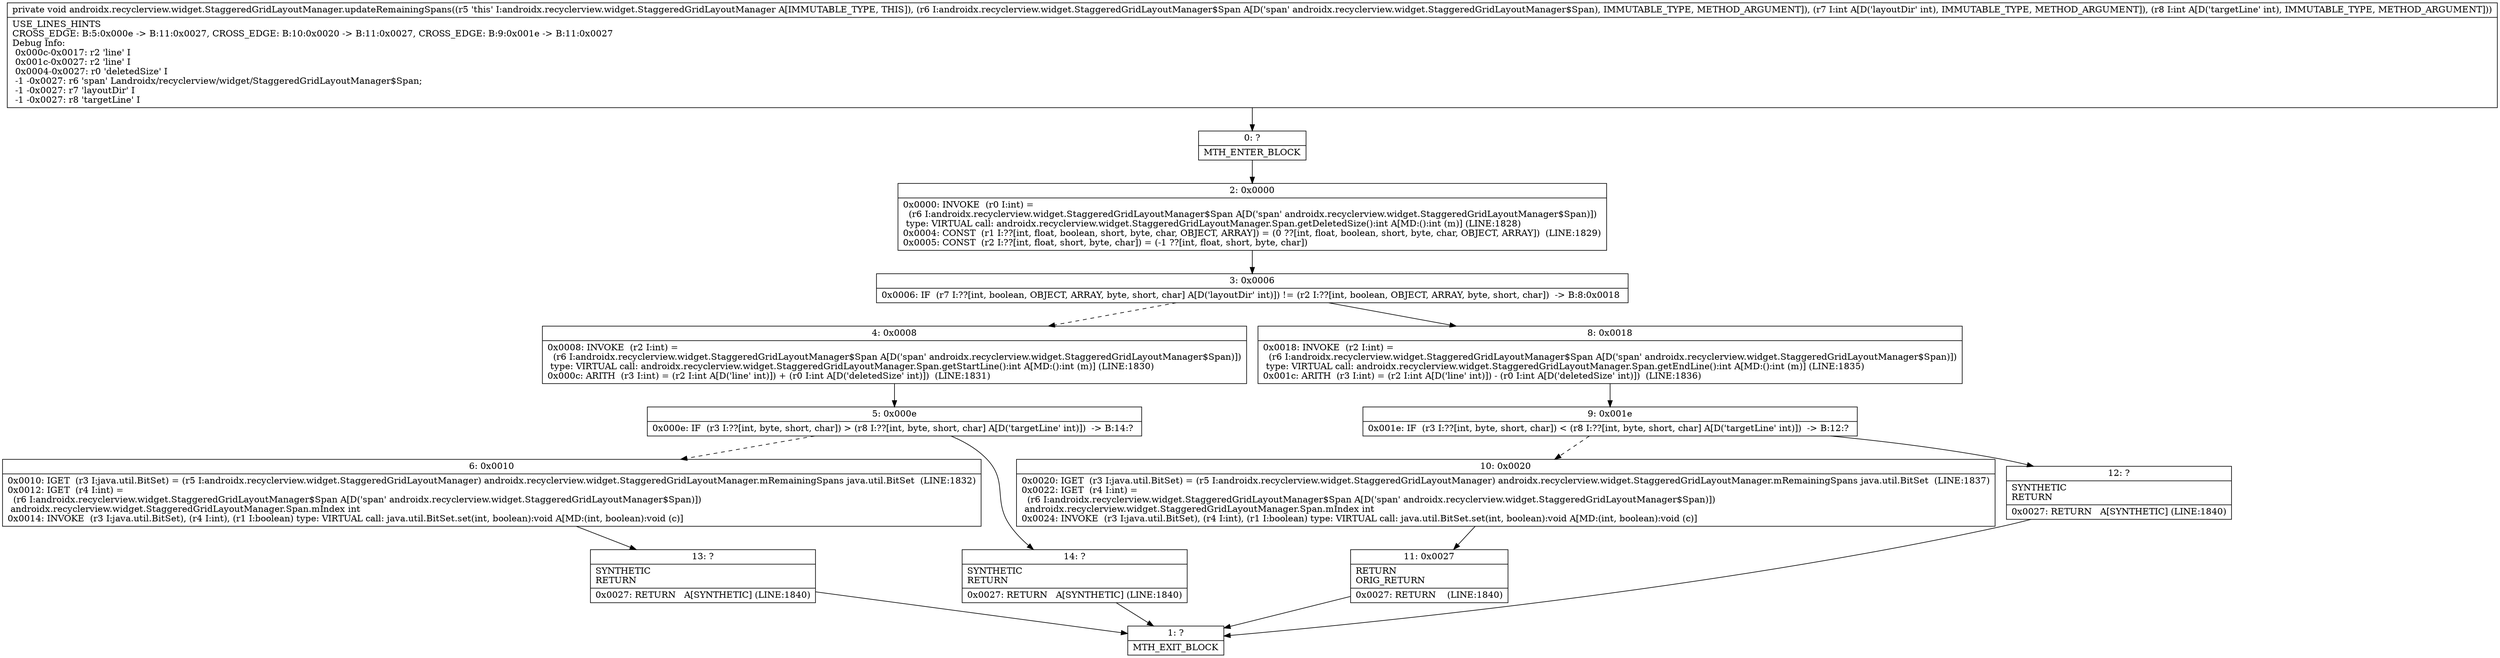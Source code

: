 digraph "CFG forandroidx.recyclerview.widget.StaggeredGridLayoutManager.updateRemainingSpans(Landroidx\/recyclerview\/widget\/StaggeredGridLayoutManager$Span;II)V" {
Node_0 [shape=record,label="{0\:\ ?|MTH_ENTER_BLOCK\l}"];
Node_2 [shape=record,label="{2\:\ 0x0000|0x0000: INVOKE  (r0 I:int) = \l  (r6 I:androidx.recyclerview.widget.StaggeredGridLayoutManager$Span A[D('span' androidx.recyclerview.widget.StaggeredGridLayoutManager$Span)])\l type: VIRTUAL call: androidx.recyclerview.widget.StaggeredGridLayoutManager.Span.getDeletedSize():int A[MD:():int (m)] (LINE:1828)\l0x0004: CONST  (r1 I:??[int, float, boolean, short, byte, char, OBJECT, ARRAY]) = (0 ??[int, float, boolean, short, byte, char, OBJECT, ARRAY])  (LINE:1829)\l0x0005: CONST  (r2 I:??[int, float, short, byte, char]) = (\-1 ??[int, float, short, byte, char]) \l}"];
Node_3 [shape=record,label="{3\:\ 0x0006|0x0006: IF  (r7 I:??[int, boolean, OBJECT, ARRAY, byte, short, char] A[D('layoutDir' int)]) != (r2 I:??[int, boolean, OBJECT, ARRAY, byte, short, char])  \-\> B:8:0x0018 \l}"];
Node_4 [shape=record,label="{4\:\ 0x0008|0x0008: INVOKE  (r2 I:int) = \l  (r6 I:androidx.recyclerview.widget.StaggeredGridLayoutManager$Span A[D('span' androidx.recyclerview.widget.StaggeredGridLayoutManager$Span)])\l type: VIRTUAL call: androidx.recyclerview.widget.StaggeredGridLayoutManager.Span.getStartLine():int A[MD:():int (m)] (LINE:1830)\l0x000c: ARITH  (r3 I:int) = (r2 I:int A[D('line' int)]) + (r0 I:int A[D('deletedSize' int)])  (LINE:1831)\l}"];
Node_5 [shape=record,label="{5\:\ 0x000e|0x000e: IF  (r3 I:??[int, byte, short, char]) \> (r8 I:??[int, byte, short, char] A[D('targetLine' int)])  \-\> B:14:? \l}"];
Node_6 [shape=record,label="{6\:\ 0x0010|0x0010: IGET  (r3 I:java.util.BitSet) = (r5 I:androidx.recyclerview.widget.StaggeredGridLayoutManager) androidx.recyclerview.widget.StaggeredGridLayoutManager.mRemainingSpans java.util.BitSet  (LINE:1832)\l0x0012: IGET  (r4 I:int) = \l  (r6 I:androidx.recyclerview.widget.StaggeredGridLayoutManager$Span A[D('span' androidx.recyclerview.widget.StaggeredGridLayoutManager$Span)])\l androidx.recyclerview.widget.StaggeredGridLayoutManager.Span.mIndex int \l0x0014: INVOKE  (r3 I:java.util.BitSet), (r4 I:int), (r1 I:boolean) type: VIRTUAL call: java.util.BitSet.set(int, boolean):void A[MD:(int, boolean):void (c)]\l}"];
Node_13 [shape=record,label="{13\:\ ?|SYNTHETIC\lRETURN\l|0x0027: RETURN   A[SYNTHETIC] (LINE:1840)\l}"];
Node_1 [shape=record,label="{1\:\ ?|MTH_EXIT_BLOCK\l}"];
Node_14 [shape=record,label="{14\:\ ?|SYNTHETIC\lRETURN\l|0x0027: RETURN   A[SYNTHETIC] (LINE:1840)\l}"];
Node_8 [shape=record,label="{8\:\ 0x0018|0x0018: INVOKE  (r2 I:int) = \l  (r6 I:androidx.recyclerview.widget.StaggeredGridLayoutManager$Span A[D('span' androidx.recyclerview.widget.StaggeredGridLayoutManager$Span)])\l type: VIRTUAL call: androidx.recyclerview.widget.StaggeredGridLayoutManager.Span.getEndLine():int A[MD:():int (m)] (LINE:1835)\l0x001c: ARITH  (r3 I:int) = (r2 I:int A[D('line' int)]) \- (r0 I:int A[D('deletedSize' int)])  (LINE:1836)\l}"];
Node_9 [shape=record,label="{9\:\ 0x001e|0x001e: IF  (r3 I:??[int, byte, short, char]) \< (r8 I:??[int, byte, short, char] A[D('targetLine' int)])  \-\> B:12:? \l}"];
Node_10 [shape=record,label="{10\:\ 0x0020|0x0020: IGET  (r3 I:java.util.BitSet) = (r5 I:androidx.recyclerview.widget.StaggeredGridLayoutManager) androidx.recyclerview.widget.StaggeredGridLayoutManager.mRemainingSpans java.util.BitSet  (LINE:1837)\l0x0022: IGET  (r4 I:int) = \l  (r6 I:androidx.recyclerview.widget.StaggeredGridLayoutManager$Span A[D('span' androidx.recyclerview.widget.StaggeredGridLayoutManager$Span)])\l androidx.recyclerview.widget.StaggeredGridLayoutManager.Span.mIndex int \l0x0024: INVOKE  (r3 I:java.util.BitSet), (r4 I:int), (r1 I:boolean) type: VIRTUAL call: java.util.BitSet.set(int, boolean):void A[MD:(int, boolean):void (c)]\l}"];
Node_11 [shape=record,label="{11\:\ 0x0027|RETURN\lORIG_RETURN\l|0x0027: RETURN    (LINE:1840)\l}"];
Node_12 [shape=record,label="{12\:\ ?|SYNTHETIC\lRETURN\l|0x0027: RETURN   A[SYNTHETIC] (LINE:1840)\l}"];
MethodNode[shape=record,label="{private void androidx.recyclerview.widget.StaggeredGridLayoutManager.updateRemainingSpans((r5 'this' I:androidx.recyclerview.widget.StaggeredGridLayoutManager A[IMMUTABLE_TYPE, THIS]), (r6 I:androidx.recyclerview.widget.StaggeredGridLayoutManager$Span A[D('span' androidx.recyclerview.widget.StaggeredGridLayoutManager$Span), IMMUTABLE_TYPE, METHOD_ARGUMENT]), (r7 I:int A[D('layoutDir' int), IMMUTABLE_TYPE, METHOD_ARGUMENT]), (r8 I:int A[D('targetLine' int), IMMUTABLE_TYPE, METHOD_ARGUMENT]))  | USE_LINES_HINTS\lCROSS_EDGE: B:5:0x000e \-\> B:11:0x0027, CROSS_EDGE: B:10:0x0020 \-\> B:11:0x0027, CROSS_EDGE: B:9:0x001e \-\> B:11:0x0027\lDebug Info:\l  0x000c\-0x0017: r2 'line' I\l  0x001c\-0x0027: r2 'line' I\l  0x0004\-0x0027: r0 'deletedSize' I\l  \-1 \-0x0027: r6 'span' Landroidx\/recyclerview\/widget\/StaggeredGridLayoutManager$Span;\l  \-1 \-0x0027: r7 'layoutDir' I\l  \-1 \-0x0027: r8 'targetLine' I\l}"];
MethodNode -> Node_0;Node_0 -> Node_2;
Node_2 -> Node_3;
Node_3 -> Node_4[style=dashed];
Node_3 -> Node_8;
Node_4 -> Node_5;
Node_5 -> Node_6[style=dashed];
Node_5 -> Node_14;
Node_6 -> Node_13;
Node_13 -> Node_1;
Node_14 -> Node_1;
Node_8 -> Node_9;
Node_9 -> Node_10[style=dashed];
Node_9 -> Node_12;
Node_10 -> Node_11;
Node_11 -> Node_1;
Node_12 -> Node_1;
}

